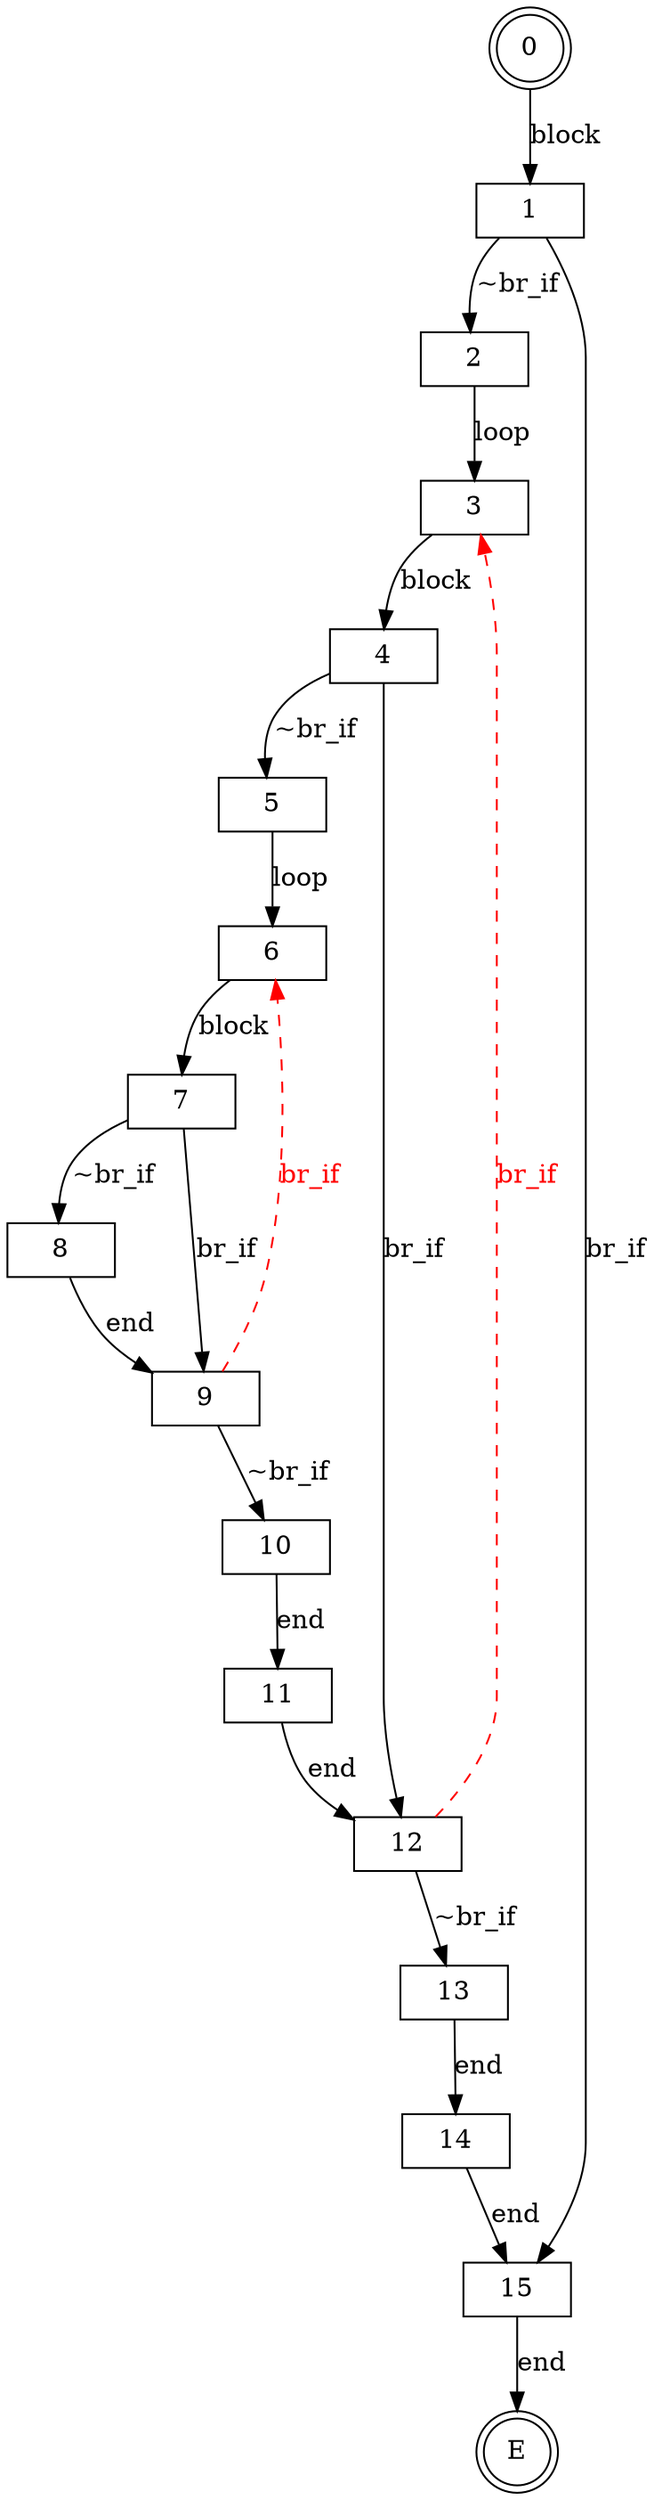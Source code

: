 digraph finite_state_machine {
    label = ""
    labelloc =  t
    labelfontsize = 16
    labelfontcolor = black
    labelfontname = "Helvetica"
    node [shape = doublecircle]; 0 E ;
    node [shape = rectangle width = 0.8 height = 0.4];
    0 -> 1[label="block"];
    1 -> 2[label="~br_if"];
    1 -> 15[label="br_if"];
    2 -> 3[label="loop"];
    3 -> 4[label="block"];
    4 -> 5[label="~br_if"];
    4 -> 12[label="br_if"];
    5 -> 6[label="loop"];
    6 -> 7[label="block"];
    7 -> 8[label="~br_if"];
    7 -> 9[label="br_if"];
    8 -> 9[label="end"];
    9 -> 10[label="~br_if"];
    9 -> 6[style=dashed color="red" fontcolor="red" label="br_if"];
    10 -> 11[label="end"];
    11 -> 12[label="end"];
    12 -> 13[label="~br_if"];
    12 -> 3[style=dashed color="red" fontcolor="red" label="br_if"];
    13 -> 14[label="end"];
    14 -> 15[label="end"];
    15 -> E[label="end"];
}
